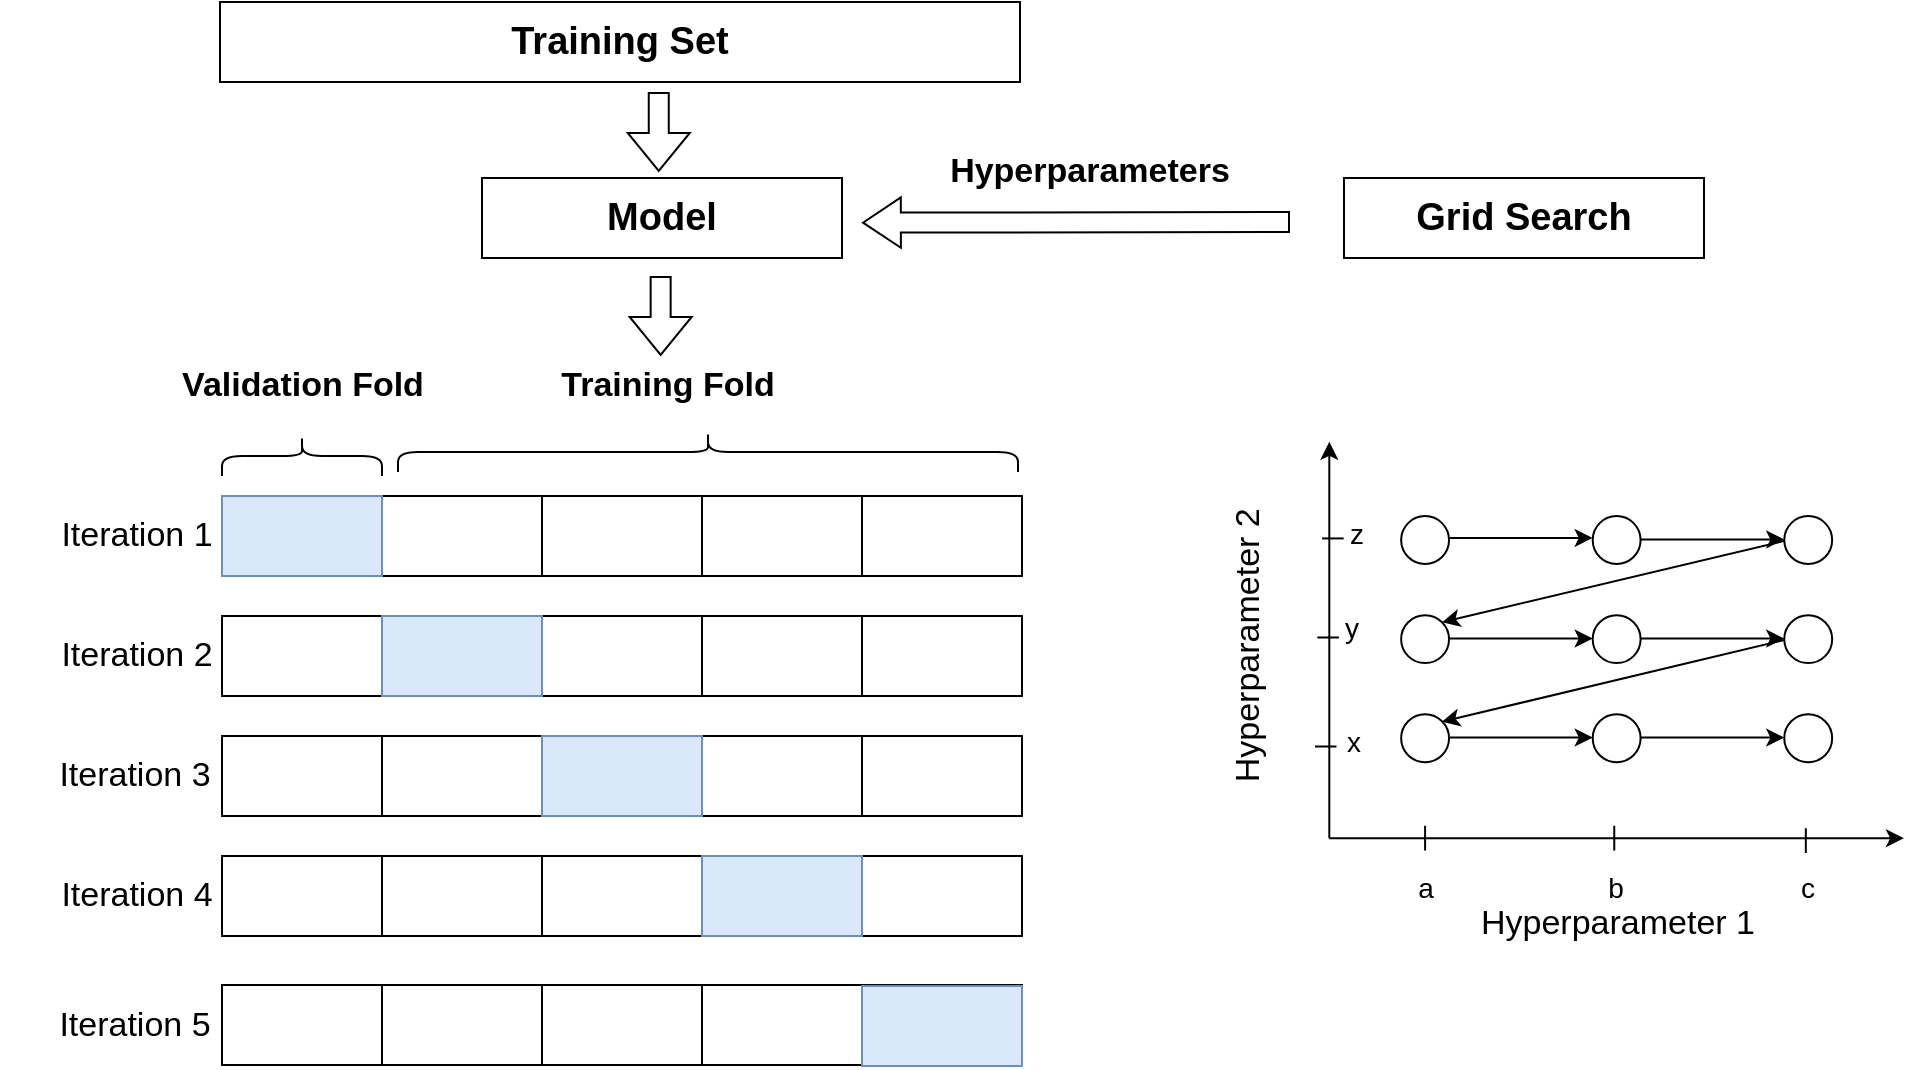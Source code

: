 <mxfile version="24.7.7">
  <diagram name="Page-1" id="adkuUW6q_Gg4xZ-kh2uc">
    <mxGraphModel dx="1400" dy="707" grid="1" gridSize="10" guides="1" tooltips="1" connect="1" arrows="1" fold="1" page="1" pageScale="1" pageWidth="827" pageHeight="1169" math="0" shadow="0">
      <root>
        <mxCell id="0" />
        <mxCell id="1" parent="0" />
        <mxCell id="mQDXAv2by1Fk_RU90ocm-1" value="&lt;font style=&quot;font-size: 19px;&quot;&gt;&lt;b&gt;Training Set&lt;/b&gt;&lt;/font&gt;" style="rounded=0;whiteSpace=wrap;html=1;" vertex="1" parent="1">
          <mxGeometry x="200" y="90" width="400" height="40" as="geometry" />
        </mxCell>
        <mxCell id="mQDXAv2by1Fk_RU90ocm-2" value="&lt;font style=&quot;font-size: 19px;&quot;&gt;&lt;b&gt;Model&lt;/b&gt;&lt;/font&gt;" style="rounded=0;whiteSpace=wrap;html=1;" vertex="1" parent="1">
          <mxGeometry x="331" y="178" width="180" height="40" as="geometry" />
        </mxCell>
        <mxCell id="mQDXAv2by1Fk_RU90ocm-3" value="&lt;font style=&quot;font-size: 19px;&quot;&gt;&lt;b&gt;Grid Search&lt;/b&gt;&lt;/font&gt;" style="rounded=0;whiteSpace=wrap;html=1;" vertex="1" parent="1">
          <mxGeometry x="762" y="178" width="180" height="40" as="geometry" />
        </mxCell>
        <mxCell id="mQDXAv2by1Fk_RU90ocm-4" value="" style="rounded=0;whiteSpace=wrap;html=1;" vertex="1" parent="1">
          <mxGeometry x="201" y="337" width="400" height="40" as="geometry" />
        </mxCell>
        <mxCell id="mQDXAv2by1Fk_RU90ocm-10" value="" style="endArrow=none;html=1;rounded=0;" edge="1" parent="1">
          <mxGeometry width="50" height="50" relative="1" as="geometry">
            <mxPoint x="281" y="377" as="sourcePoint" />
            <mxPoint x="281" y="337" as="targetPoint" />
          </mxGeometry>
        </mxCell>
        <mxCell id="mQDXAv2by1Fk_RU90ocm-11" value="" style="endArrow=none;html=1;rounded=0;" edge="1" parent="1">
          <mxGeometry width="50" height="50" relative="1" as="geometry">
            <mxPoint x="361" y="377" as="sourcePoint" />
            <mxPoint x="361" y="337" as="targetPoint" />
          </mxGeometry>
        </mxCell>
        <mxCell id="mQDXAv2by1Fk_RU90ocm-12" value="" style="endArrow=none;html=1;rounded=0;" edge="1" parent="1">
          <mxGeometry width="50" height="50" relative="1" as="geometry">
            <mxPoint x="441" y="377" as="sourcePoint" />
            <mxPoint x="441" y="337" as="targetPoint" />
          </mxGeometry>
        </mxCell>
        <mxCell id="mQDXAv2by1Fk_RU90ocm-13" value="" style="endArrow=none;html=1;rounded=0;" edge="1" parent="1">
          <mxGeometry width="50" height="50" relative="1" as="geometry">
            <mxPoint x="521" y="377" as="sourcePoint" />
            <mxPoint x="521" y="337" as="targetPoint" />
          </mxGeometry>
        </mxCell>
        <mxCell id="mQDXAv2by1Fk_RU90ocm-14" value="" style="rounded=0;whiteSpace=wrap;html=1;" vertex="1" parent="1">
          <mxGeometry x="201" y="397" width="400" height="40" as="geometry" />
        </mxCell>
        <mxCell id="mQDXAv2by1Fk_RU90ocm-15" value="" style="endArrow=none;html=1;rounded=0;" edge="1" parent="1">
          <mxGeometry width="50" height="50" relative="1" as="geometry">
            <mxPoint x="281" y="437" as="sourcePoint" />
            <mxPoint x="281" y="397" as="targetPoint" />
          </mxGeometry>
        </mxCell>
        <mxCell id="mQDXAv2by1Fk_RU90ocm-16" value="" style="endArrow=none;html=1;rounded=0;" edge="1" parent="1">
          <mxGeometry width="50" height="50" relative="1" as="geometry">
            <mxPoint x="361" y="437" as="sourcePoint" />
            <mxPoint x="361" y="397" as="targetPoint" />
          </mxGeometry>
        </mxCell>
        <mxCell id="mQDXAv2by1Fk_RU90ocm-17" value="" style="endArrow=none;html=1;rounded=0;" edge="1" parent="1">
          <mxGeometry width="50" height="50" relative="1" as="geometry">
            <mxPoint x="441" y="437" as="sourcePoint" />
            <mxPoint x="441" y="397" as="targetPoint" />
          </mxGeometry>
        </mxCell>
        <mxCell id="mQDXAv2by1Fk_RU90ocm-18" value="" style="endArrow=none;html=1;rounded=0;" edge="1" parent="1">
          <mxGeometry width="50" height="50" relative="1" as="geometry">
            <mxPoint x="521" y="437" as="sourcePoint" />
            <mxPoint x="521" y="397" as="targetPoint" />
          </mxGeometry>
        </mxCell>
        <mxCell id="mQDXAv2by1Fk_RU90ocm-19" value="" style="rounded=0;whiteSpace=wrap;html=1;" vertex="1" parent="1">
          <mxGeometry x="201" y="457" width="400" height="40" as="geometry" />
        </mxCell>
        <mxCell id="mQDXAv2by1Fk_RU90ocm-20" value="" style="endArrow=none;html=1;rounded=0;" edge="1" parent="1">
          <mxGeometry width="50" height="50" relative="1" as="geometry">
            <mxPoint x="281" y="497" as="sourcePoint" />
            <mxPoint x="281" y="457" as="targetPoint" />
          </mxGeometry>
        </mxCell>
        <mxCell id="mQDXAv2by1Fk_RU90ocm-21" value="" style="endArrow=none;html=1;rounded=0;" edge="1" parent="1">
          <mxGeometry width="50" height="50" relative="1" as="geometry">
            <mxPoint x="361" y="497" as="sourcePoint" />
            <mxPoint x="361" y="457" as="targetPoint" />
          </mxGeometry>
        </mxCell>
        <mxCell id="mQDXAv2by1Fk_RU90ocm-22" value="" style="endArrow=none;html=1;rounded=0;" edge="1" parent="1">
          <mxGeometry width="50" height="50" relative="1" as="geometry">
            <mxPoint x="441" y="497" as="sourcePoint" />
            <mxPoint x="441" y="457" as="targetPoint" />
          </mxGeometry>
        </mxCell>
        <mxCell id="mQDXAv2by1Fk_RU90ocm-23" value="" style="endArrow=none;html=1;rounded=0;" edge="1" parent="1">
          <mxGeometry width="50" height="50" relative="1" as="geometry">
            <mxPoint x="521" y="497" as="sourcePoint" />
            <mxPoint x="521" y="457" as="targetPoint" />
          </mxGeometry>
        </mxCell>
        <mxCell id="mQDXAv2by1Fk_RU90ocm-24" value="" style="rounded=0;whiteSpace=wrap;html=1;" vertex="1" parent="1">
          <mxGeometry x="201" y="517" width="400" height="40" as="geometry" />
        </mxCell>
        <mxCell id="mQDXAv2by1Fk_RU90ocm-25" value="" style="endArrow=none;html=1;rounded=0;" edge="1" parent="1">
          <mxGeometry width="50" height="50" relative="1" as="geometry">
            <mxPoint x="281" y="557" as="sourcePoint" />
            <mxPoint x="281" y="517" as="targetPoint" />
          </mxGeometry>
        </mxCell>
        <mxCell id="mQDXAv2by1Fk_RU90ocm-26" value="" style="endArrow=none;html=1;rounded=0;" edge="1" parent="1">
          <mxGeometry width="50" height="50" relative="1" as="geometry">
            <mxPoint x="361" y="557" as="sourcePoint" />
            <mxPoint x="361" y="517" as="targetPoint" />
          </mxGeometry>
        </mxCell>
        <mxCell id="mQDXAv2by1Fk_RU90ocm-27" value="" style="endArrow=none;html=1;rounded=0;" edge="1" parent="1">
          <mxGeometry width="50" height="50" relative="1" as="geometry">
            <mxPoint x="441" y="557" as="sourcePoint" />
            <mxPoint x="441" y="517" as="targetPoint" />
          </mxGeometry>
        </mxCell>
        <mxCell id="mQDXAv2by1Fk_RU90ocm-28" value="" style="endArrow=none;html=1;rounded=0;" edge="1" parent="1">
          <mxGeometry width="50" height="50" relative="1" as="geometry">
            <mxPoint x="521" y="557" as="sourcePoint" />
            <mxPoint x="521" y="517" as="targetPoint" />
          </mxGeometry>
        </mxCell>
        <mxCell id="mQDXAv2by1Fk_RU90ocm-29" value="" style="rounded=0;whiteSpace=wrap;html=1;" vertex="1" parent="1">
          <mxGeometry x="201" y="581.5" width="400" height="40" as="geometry" />
        </mxCell>
        <mxCell id="mQDXAv2by1Fk_RU90ocm-30" value="" style="endArrow=none;html=1;rounded=0;" edge="1" parent="1">
          <mxGeometry width="50" height="50" relative="1" as="geometry">
            <mxPoint x="281" y="621.5" as="sourcePoint" />
            <mxPoint x="281" y="581.5" as="targetPoint" />
          </mxGeometry>
        </mxCell>
        <mxCell id="mQDXAv2by1Fk_RU90ocm-31" value="" style="endArrow=none;html=1;rounded=0;" edge="1" parent="1">
          <mxGeometry width="50" height="50" relative="1" as="geometry">
            <mxPoint x="361" y="621.5" as="sourcePoint" />
            <mxPoint x="361" y="581.5" as="targetPoint" />
          </mxGeometry>
        </mxCell>
        <mxCell id="mQDXAv2by1Fk_RU90ocm-32" value="" style="endArrow=none;html=1;rounded=0;" edge="1" parent="1">
          <mxGeometry width="50" height="50" relative="1" as="geometry">
            <mxPoint x="441" y="621.5" as="sourcePoint" />
            <mxPoint x="441" y="581.5" as="targetPoint" />
          </mxGeometry>
        </mxCell>
        <mxCell id="mQDXAv2by1Fk_RU90ocm-33" value="" style="endArrow=none;html=1;rounded=0;" edge="1" parent="1">
          <mxGeometry width="50" height="50" relative="1" as="geometry">
            <mxPoint x="521" y="621.5" as="sourcePoint" />
            <mxPoint x="521" y="581.5" as="targetPoint" />
          </mxGeometry>
        </mxCell>
        <mxCell id="mQDXAv2by1Fk_RU90ocm-34" value="" style="rounded=0;whiteSpace=wrap;html=1;fillColor=#dae8fc;strokeColor=#6c8ebf;" vertex="1" parent="1">
          <mxGeometry x="201" y="337" width="80" height="40" as="geometry" />
        </mxCell>
        <mxCell id="mQDXAv2by1Fk_RU90ocm-35" value="" style="rounded=0;whiteSpace=wrap;html=1;fillColor=#dae8fc;strokeColor=#6c8ebf;" vertex="1" parent="1">
          <mxGeometry x="281" y="397" width="80" height="40" as="geometry" />
        </mxCell>
        <mxCell id="mQDXAv2by1Fk_RU90ocm-36" value="" style="rounded=0;whiteSpace=wrap;html=1;fillColor=#dae8fc;strokeColor=#6c8ebf;" vertex="1" parent="1">
          <mxGeometry x="361" y="457" width="80" height="40" as="geometry" />
        </mxCell>
        <mxCell id="mQDXAv2by1Fk_RU90ocm-37" value="" style="rounded=0;whiteSpace=wrap;html=1;fillColor=#dae8fc;strokeColor=#6c8ebf;" vertex="1" parent="1">
          <mxGeometry x="441" y="517" width="80" height="40" as="geometry" />
        </mxCell>
        <mxCell id="mQDXAv2by1Fk_RU90ocm-38" value="" style="rounded=0;whiteSpace=wrap;html=1;fillColor=#dae8fc;strokeColor=#6c8ebf;" vertex="1" parent="1">
          <mxGeometry x="521" y="582" width="80" height="40" as="geometry" />
        </mxCell>
        <mxCell id="mQDXAv2by1Fk_RU90ocm-40" value="" style="shape=curlyBracket;whiteSpace=wrap;html=1;rounded=1;labelPosition=left;verticalLabelPosition=middle;align=right;verticalAlign=middle;rotation=90;strokeWidth=1;size=0.5;" vertex="1" parent="1">
          <mxGeometry x="231" y="277" width="20" height="80" as="geometry" />
        </mxCell>
        <mxCell id="mQDXAv2by1Fk_RU90ocm-41" value="&lt;font style=&quot;font-size: 17px;&quot;&gt;&lt;b&gt;Validation Fold&lt;/b&gt;&lt;/font&gt;" style="text;html=1;align=center;verticalAlign=middle;whiteSpace=wrap;rounded=0;" vertex="1" parent="1">
          <mxGeometry x="173.5" y="267" width="135" height="30" as="geometry" />
        </mxCell>
        <mxCell id="mQDXAv2by1Fk_RU90ocm-42" value="&lt;font style=&quot;font-size: 17px;&quot;&gt;&lt;b&gt;Training Fold&lt;/b&gt;&lt;/font&gt;" style="text;html=1;align=center;verticalAlign=middle;whiteSpace=wrap;rounded=0;" vertex="1" parent="1">
          <mxGeometry x="344" y="267" width="160" height="30" as="geometry" />
        </mxCell>
        <mxCell id="mQDXAv2by1Fk_RU90ocm-43" value="" style="shape=flexArrow;endArrow=classic;html=1;rounded=0;endWidth=14.118;endSize=5.976;" edge="1" parent="1">
          <mxGeometry width="50" height="50" relative="1" as="geometry">
            <mxPoint x="735" y="200" as="sourcePoint" />
            <mxPoint x="521" y="200.33" as="targetPoint" />
            <Array as="points" />
          </mxGeometry>
        </mxCell>
        <mxCell id="mQDXAv2by1Fk_RU90ocm-79" value="&lt;span style=&quot;font-size: 17px;&quot;&gt;Iteration 1&lt;/span&gt;" style="text;html=1;align=center;verticalAlign=middle;whiteSpace=wrap;rounded=0;" vertex="1" parent="1">
          <mxGeometry x="91" y="342" width="135" height="30" as="geometry" />
        </mxCell>
        <mxCell id="mQDXAv2by1Fk_RU90ocm-81" value="&lt;span style=&quot;font-size: 17px;&quot;&gt;Iteration 2&lt;/span&gt;" style="text;html=1;align=center;verticalAlign=middle;whiteSpace=wrap;rounded=0;" vertex="1" parent="1">
          <mxGeometry x="91" y="402" width="135" height="30" as="geometry" />
        </mxCell>
        <mxCell id="mQDXAv2by1Fk_RU90ocm-82" value="&lt;span style=&quot;font-size: 17px;&quot;&gt;Iteration 3&lt;/span&gt;" style="text;html=1;align=center;verticalAlign=middle;whiteSpace=wrap;rounded=0;" vertex="1" parent="1">
          <mxGeometry x="90" y="462" width="135" height="30" as="geometry" />
        </mxCell>
        <mxCell id="mQDXAv2by1Fk_RU90ocm-83" value="&lt;span style=&quot;font-size: 17px;&quot;&gt;Iteration 4&lt;/span&gt;" style="text;html=1;align=center;verticalAlign=middle;whiteSpace=wrap;rounded=0;" vertex="1" parent="1">
          <mxGeometry x="91" y="522" width="135" height="30" as="geometry" />
        </mxCell>
        <mxCell id="mQDXAv2by1Fk_RU90ocm-84" value="&lt;span style=&quot;font-size: 17px;&quot;&gt;Iteration 5&lt;/span&gt;" style="text;html=1;align=center;verticalAlign=middle;whiteSpace=wrap;rounded=0;" vertex="1" parent="1">
          <mxGeometry x="90" y="587" width="135" height="30" as="geometry" />
        </mxCell>
        <mxCell id="mQDXAv2by1Fk_RU90ocm-113" value="" style="shape=curlyBracket;whiteSpace=wrap;html=1;rounded=1;labelPosition=left;verticalLabelPosition=middle;align=right;verticalAlign=middle;rotation=90;strokeWidth=1;size=0.5;" vertex="1" parent="1">
          <mxGeometry x="434" y="160" width="20" height="310" as="geometry" />
        </mxCell>
        <mxCell id="mQDXAv2by1Fk_RU90ocm-114" value="" style="shape=flexArrow;endArrow=classic;html=1;rounded=0;" edge="1" parent="1">
          <mxGeometry width="50" height="50" relative="1" as="geometry">
            <mxPoint x="419.38" y="135" as="sourcePoint" />
            <mxPoint x="419.38" y="175" as="targetPoint" />
          </mxGeometry>
        </mxCell>
        <mxCell id="mQDXAv2by1Fk_RU90ocm-120" value="" style="shape=flexArrow;endArrow=classic;html=1;rounded=0;" edge="1" parent="1">
          <mxGeometry width="50" height="50" relative="1" as="geometry">
            <mxPoint x="420.33" y="227" as="sourcePoint" />
            <mxPoint x="420.33" y="267" as="targetPoint" />
          </mxGeometry>
        </mxCell>
        <mxCell id="mQDXAv2by1Fk_RU90ocm-122" value="&lt;font style=&quot;font-size: 17px;&quot;&gt;&lt;b&gt;Hyperparameters&lt;/b&gt;&lt;/font&gt;" style="text;html=1;align=center;verticalAlign=middle;whiteSpace=wrap;rounded=0;" vertex="1" parent="1">
          <mxGeometry x="550" y="160" width="170" height="30" as="geometry" />
        </mxCell>
        <mxCell id="mQDXAv2by1Fk_RU90ocm-132" value="" style="group" vertex="1" connectable="0" parent="1">
          <mxGeometry x="690" y="300" width="352" height="270" as="geometry" />
        </mxCell>
        <mxCell id="mQDXAv2by1Fk_RU90ocm-56" value="&lt;font style=&quot;font-size: 17px;&quot;&gt;Hyperparameter 2&lt;/font&gt;" style="text;html=1;align=center;verticalAlign=middle;whiteSpace=wrap;rounded=0;rotation=-90;" vertex="1" parent="mQDXAv2by1Fk_RU90ocm-132">
          <mxGeometry x="-82.612" y="85.459" width="215.51" height="52.018" as="geometry" />
        </mxCell>
        <mxCell id="mQDXAv2by1Fk_RU90ocm-44" value="" style="endArrow=classic;html=1;rounded=0;startArrow=none;startFill=0;endFill=1;" edge="1" parent="mQDXAv2by1Fk_RU90ocm-132">
          <mxGeometry width="50" height="50" relative="1" as="geometry">
            <mxPoint x="64.653" y="208.073" as="sourcePoint" />
            <mxPoint x="64.653" y="9.908" as="targetPoint" />
          </mxGeometry>
        </mxCell>
        <mxCell id="mQDXAv2by1Fk_RU90ocm-45" value="" style="endArrow=none;html=1;rounded=0;startArrow=classic;startFill=1;" edge="1" parent="mQDXAv2by1Fk_RU90ocm-132">
          <mxGeometry width="50" height="50" relative="1" as="geometry">
            <mxPoint x="352" y="208.073" as="sourcePoint" />
            <mxPoint x="64.653" y="208.073" as="targetPoint" />
          </mxGeometry>
        </mxCell>
        <mxCell id="mQDXAv2by1Fk_RU90ocm-46" value="" style="ellipse;whiteSpace=wrap;html=1;aspect=fixed;" vertex="1" parent="mQDXAv2by1Fk_RU90ocm-132">
          <mxGeometry x="100.571" y="146.147" width="23.946" height="23.946" as="geometry" />
        </mxCell>
        <mxCell id="mQDXAv2by1Fk_RU90ocm-47" value="" style="ellipse;whiteSpace=wrap;html=1;aspect=fixed;" vertex="1" parent="mQDXAv2by1Fk_RU90ocm-132">
          <mxGeometry x="196.354" y="146.147" width="23.946" height="23.946" as="geometry" />
        </mxCell>
        <mxCell id="mQDXAv2by1Fk_RU90ocm-48" value="" style="ellipse;whiteSpace=wrap;html=1;aspect=fixed;" vertex="1" parent="mQDXAv2by1Fk_RU90ocm-132">
          <mxGeometry x="292.136" y="146.147" width="23.946" height="23.946" as="geometry" />
        </mxCell>
        <mxCell id="mQDXAv2by1Fk_RU90ocm-49" value="" style="ellipse;whiteSpace=wrap;html=1;aspect=fixed;" vertex="1" parent="mQDXAv2by1Fk_RU90ocm-132">
          <mxGeometry x="100.571" y="96.606" width="23.946" height="23.946" as="geometry" />
        </mxCell>
        <mxCell id="mQDXAv2by1Fk_RU90ocm-50" value="" style="ellipse;whiteSpace=wrap;html=1;aspect=fixed;" vertex="1" parent="mQDXAv2by1Fk_RU90ocm-132">
          <mxGeometry x="196.354" y="96.606" width="23.946" height="23.946" as="geometry" />
        </mxCell>
        <mxCell id="mQDXAv2by1Fk_RU90ocm-51" value="" style="ellipse;whiteSpace=wrap;html=1;aspect=fixed;" vertex="1" parent="mQDXAv2by1Fk_RU90ocm-132">
          <mxGeometry x="292.136" y="96.606" width="23.946" height="23.946" as="geometry" />
        </mxCell>
        <mxCell id="mQDXAv2by1Fk_RU90ocm-52" value="" style="ellipse;whiteSpace=wrap;html=1;aspect=fixed;" vertex="1" parent="mQDXAv2by1Fk_RU90ocm-132">
          <mxGeometry x="292.136" y="47.064" width="23.946" height="23.946" as="geometry" />
        </mxCell>
        <mxCell id="mQDXAv2by1Fk_RU90ocm-53" value="" style="ellipse;whiteSpace=wrap;html=1;aspect=fixed;" vertex="1" parent="mQDXAv2by1Fk_RU90ocm-132">
          <mxGeometry x="196.354" y="47.064" width="23.946" height="23.946" as="geometry" />
        </mxCell>
        <mxCell id="mQDXAv2by1Fk_RU90ocm-54" value="" style="ellipse;whiteSpace=wrap;html=1;aspect=fixed;" vertex="1" parent="mQDXAv2by1Fk_RU90ocm-132">
          <mxGeometry x="100.571" y="47.064" width="23.946" height="23.946" as="geometry" />
        </mxCell>
        <mxCell id="mQDXAv2by1Fk_RU90ocm-55" value="&lt;font style=&quot;font-size: 17px;&quot;&gt;Hyperparameter 1&lt;/font&gt;" style="text;html=1;align=center;verticalAlign=middle;whiteSpace=wrap;rounded=0;" vertex="1" parent="mQDXAv2by1Fk_RU90ocm-132">
          <mxGeometry x="106.558" y="232.844" width="203.537" height="37.156" as="geometry" />
        </mxCell>
        <mxCell id="mQDXAv2by1Fk_RU90ocm-57" value="" style="endArrow=none;html=1;rounded=0;" edge="1" parent="mQDXAv2by1Fk_RU90ocm-132">
          <mxGeometry width="50" height="50" relative="1" as="geometry">
            <mxPoint x="112.544" y="214.266" as="sourcePoint" />
            <mxPoint x="112.544" y="201.881" as="targetPoint" />
          </mxGeometry>
        </mxCell>
        <mxCell id="mQDXAv2by1Fk_RU90ocm-58" value="" style="endArrow=none;html=1;rounded=0;" edge="1" parent="mQDXAv2by1Fk_RU90ocm-132">
          <mxGeometry width="50" height="50" relative="1" as="geometry">
            <mxPoint x="207.129" y="214.266" as="sourcePoint" />
            <mxPoint x="207.129" y="201.881" as="targetPoint" />
          </mxGeometry>
        </mxCell>
        <mxCell id="mQDXAv2by1Fk_RU90ocm-59" value="" style="endArrow=none;html=1;rounded=0;" edge="1" parent="mQDXAv2by1Fk_RU90ocm-132">
          <mxGeometry width="50" height="50" relative="1" as="geometry">
            <mxPoint x="302.912" y="215.505" as="sourcePoint" />
            <mxPoint x="302.912" y="203.119" as="targetPoint" />
          </mxGeometry>
        </mxCell>
        <mxCell id="mQDXAv2by1Fk_RU90ocm-61" value="" style="endArrow=none;html=1;rounded=0;" edge="1" parent="mQDXAv2by1Fk_RU90ocm-132">
          <mxGeometry width="50" height="50" relative="1" as="geometry">
            <mxPoint x="69.442" y="107.752" as="sourcePoint" />
            <mxPoint x="58.667" y="107.752" as="targetPoint" />
          </mxGeometry>
        </mxCell>
        <mxCell id="mQDXAv2by1Fk_RU90ocm-62" value="" style="endArrow=none;html=1;rounded=0;" edge="1" parent="mQDXAv2by1Fk_RU90ocm-132">
          <mxGeometry width="50" height="50" relative="1" as="geometry">
            <mxPoint x="71.837" y="58.211" as="sourcePoint" />
            <mxPoint x="61.061" y="58.211" as="targetPoint" />
          </mxGeometry>
        </mxCell>
        <mxCell id="mQDXAv2by1Fk_RU90ocm-63" value="&lt;font style=&quot;font-size: 14px;&quot;&gt;a&lt;/font&gt;" style="text;html=1;align=center;verticalAlign=middle;whiteSpace=wrap;rounded=0;" vertex="1" parent="mQDXAv2by1Fk_RU90ocm-132">
          <mxGeometry x="76.626" y="214.266" width="71.837" height="37.156" as="geometry" />
        </mxCell>
        <mxCell id="mQDXAv2by1Fk_RU90ocm-64" value="&lt;font style=&quot;font-size: 14px;&quot;&gt;b&lt;/font&gt;" style="text;html=1;align=center;verticalAlign=middle;whiteSpace=wrap;rounded=0;" vertex="1" parent="mQDXAv2by1Fk_RU90ocm-132">
          <mxGeometry x="172.408" y="214.266" width="71.837" height="37.156" as="geometry" />
        </mxCell>
        <mxCell id="mQDXAv2by1Fk_RU90ocm-65" value="&lt;font style=&quot;font-size: 14px;&quot;&gt;c&lt;/font&gt;" style="text;html=1;align=center;verticalAlign=middle;whiteSpace=wrap;rounded=0;" vertex="1" parent="mQDXAv2by1Fk_RU90ocm-132">
          <mxGeometry x="268.19" y="214.266" width="71.837" height="37.156" as="geometry" />
        </mxCell>
        <mxCell id="mQDXAv2by1Fk_RU90ocm-66" value="&lt;font style=&quot;font-size: 14px;&quot;&gt;x&lt;/font&gt;" style="text;html=1;align=center;verticalAlign=middle;whiteSpace=wrap;rounded=0;" vertex="1" parent="mQDXAv2by1Fk_RU90ocm-132">
          <mxGeometry x="40.707" y="141.193" width="71.837" height="37.156" as="geometry" />
        </mxCell>
        <mxCell id="mQDXAv2by1Fk_RU90ocm-69" value="&lt;font style=&quot;font-size: 14px;&quot;&gt;y&lt;/font&gt;" style="text;html=1;align=center;verticalAlign=middle;whiteSpace=wrap;rounded=0;" vertex="1" parent="mQDXAv2by1Fk_RU90ocm-132">
          <mxGeometry x="57.469" y="84.22" width="38.313" height="37.156" as="geometry" />
        </mxCell>
        <mxCell id="mQDXAv2by1Fk_RU90ocm-70" value="&lt;font style=&quot;font-size: 14px;&quot;&gt;z&lt;/font&gt;" style="text;html=1;align=center;verticalAlign=middle;whiteSpace=wrap;rounded=0;" vertex="1" parent="mQDXAv2by1Fk_RU90ocm-132">
          <mxGeometry x="57.469" y="27.867" width="43.102" height="55.734" as="geometry" />
        </mxCell>
        <mxCell id="mQDXAv2by1Fk_RU90ocm-71" value="" style="endArrow=classic;html=1;rounded=0;" edge="1" parent="mQDXAv2by1Fk_RU90ocm-132">
          <mxGeometry width="50" height="50" relative="1" as="geometry">
            <mxPoint x="124.517" y="57.988" as="sourcePoint" />
            <mxPoint x="196.354" y="57.988" as="targetPoint" />
          </mxGeometry>
        </mxCell>
        <mxCell id="mQDXAv2by1Fk_RU90ocm-72" value="" style="endArrow=classic;html=1;rounded=0;" edge="1" parent="mQDXAv2by1Fk_RU90ocm-132">
          <mxGeometry width="50" height="50" relative="1" as="geometry">
            <mxPoint x="220.299" y="58.719" as="sourcePoint" />
            <mxPoint x="292.136" y="58.719" as="targetPoint" />
          </mxGeometry>
        </mxCell>
        <mxCell id="mQDXAv2by1Fk_RU90ocm-73" value="" style="endArrow=classic;html=1;rounded=0;entryX=1;entryY=0;entryDx=0;entryDy=0;" edge="1" parent="mQDXAv2by1Fk_RU90ocm-132" target="mQDXAv2by1Fk_RU90ocm-49">
          <mxGeometry width="50" height="50" relative="1" as="geometry">
            <mxPoint x="292.136" y="59.45" as="sourcePoint" />
            <mxPoint x="178.395" y="96.606" as="targetPoint" />
          </mxGeometry>
        </mxCell>
        <mxCell id="mQDXAv2by1Fk_RU90ocm-74" value="" style="endArrow=classic;html=1;rounded=0;" edge="1" parent="mQDXAv2by1Fk_RU90ocm-132">
          <mxGeometry width="50" height="50" relative="1" as="geometry">
            <mxPoint x="124.517" y="108.26" as="sourcePoint" />
            <mxPoint x="196.354" y="108.26" as="targetPoint" />
          </mxGeometry>
        </mxCell>
        <mxCell id="mQDXAv2by1Fk_RU90ocm-75" value="" style="endArrow=classic;html=1;rounded=0;" edge="1" parent="mQDXAv2by1Fk_RU90ocm-132">
          <mxGeometry width="50" height="50" relative="1" as="geometry">
            <mxPoint x="124.517" y="157.801" as="sourcePoint" />
            <mxPoint x="196.354" y="157.801" as="targetPoint" />
          </mxGeometry>
        </mxCell>
        <mxCell id="mQDXAv2by1Fk_RU90ocm-76" value="" style="endArrow=classic;html=1;rounded=0;" edge="1" parent="mQDXAv2by1Fk_RU90ocm-132">
          <mxGeometry width="50" height="50" relative="1" as="geometry">
            <mxPoint x="220.299" y="157.801" as="sourcePoint" />
            <mxPoint x="292.136" y="157.801" as="targetPoint" />
          </mxGeometry>
        </mxCell>
        <mxCell id="mQDXAv2by1Fk_RU90ocm-77" value="" style="endArrow=classic;html=1;rounded=0;" edge="1" parent="mQDXAv2by1Fk_RU90ocm-132">
          <mxGeometry width="50" height="50" relative="1" as="geometry">
            <mxPoint x="220.299" y="108.26" as="sourcePoint" />
            <mxPoint x="292.136" y="108.26" as="targetPoint" />
          </mxGeometry>
        </mxCell>
        <mxCell id="mQDXAv2by1Fk_RU90ocm-78" value="" style="endArrow=classic;html=1;rounded=0;entryX=1;entryY=0;entryDx=0;entryDy=0;" edge="1" parent="mQDXAv2by1Fk_RU90ocm-132">
          <mxGeometry width="50" height="50" relative="1" as="geometry">
            <mxPoint x="292.136" y="108.991" as="sourcePoint" />
            <mxPoint x="120.925" y="149.862" as="targetPoint" />
          </mxGeometry>
        </mxCell>
        <mxCell id="mQDXAv2by1Fk_RU90ocm-131" value="" style="endArrow=none;html=1;rounded=0;" edge="1" parent="mQDXAv2by1Fk_RU90ocm-132">
          <mxGeometry width="50" height="50" relative="1" as="geometry">
            <mxPoint x="68.245" y="162.248" as="sourcePoint" />
            <mxPoint x="57.469" y="162.248" as="targetPoint" />
          </mxGeometry>
        </mxCell>
      </root>
    </mxGraphModel>
  </diagram>
</mxfile>
